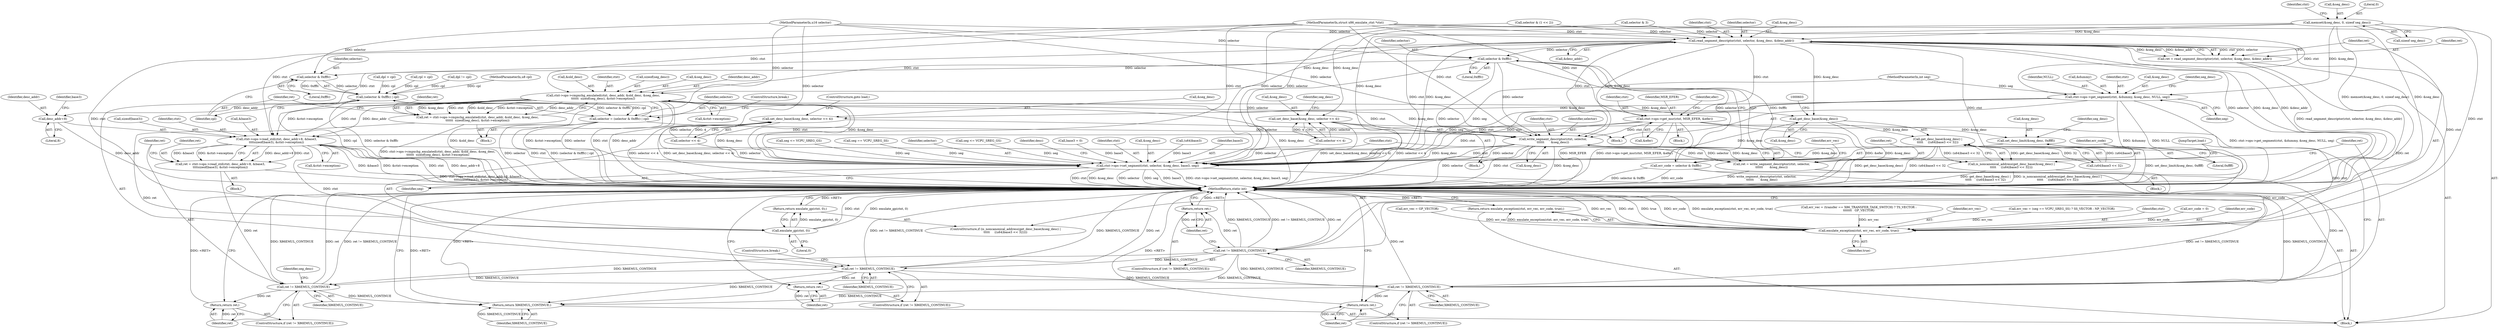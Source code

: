 digraph "0_linux_33ab91103b3415e12457e3104f0e4517ce12d0f3@API" {
"1000151" [label="(Call,memset(&seg_desc, 0, sizeof seg_desc))"];
"1000164" [label="(Call,ctxt->ops->get_segment(ctxt, &dummy, &seg_desc, NULL, seg))"];
"1000172" [label="(Call,set_desc_base(&seg_desc, selector << 4))"];
"1000611" [label="(Call,ctxt->ops->set_segment(ctxt, selector, &seg_desc, base3, seg))"];
"1000191" [label="(Call,set_desc_base(&seg_desc, selector << 4))"];
"1000197" [label="(Call,set_desc_limit(&seg_desc, 0xffff))"];
"1000299" [label="(Call,read_segment_descriptor(ctxt, selector, &seg_desc, &desc_addr))"];
"1000297" [label="(Call,ret = read_segment_descriptor(ctxt, selector, &seg_desc, &desc_addr))"];
"1000307" [label="(Call,ret != X86EMUL_CONTINUE)"];
"1000310" [label="(Return,return ret;)"];
"1000489" [label="(Call,ret != X86EMUL_CONTINUE)"];
"1000492" [label="(Return,return ret;)"];
"1000561" [label="(Call,ret != X86EMUL_CONTINUE)"];
"1000564" [label="(Return,return ret;)"];
"1000624" [label="(Return,return X86EMUL_CONTINUE;)"];
"1000590" [label="(Call,ret != X86EMUL_CONTINUE)"];
"1000593" [label="(Return,return ret;)"];
"1000314" [label="(Call,selector & 0xfffc)"];
"1000312" [label="(Call,err_code = selector & 0xfffc)"];
"1000628" [label="(Call,emulate_exception(ctxt, err_vec, err_code, true))"];
"1000627" [label="(Return,return emulate_exception(ctxt, err_vec, err_code, true);)"];
"1000442" [label="(Call,selector & 0xfffc)"];
"1000441" [label="(Call,(selector & 0xfffc) | cpl)"];
"1000439" [label="(Call,selector = (selector & 0xfffc) | cpl)"];
"1000555" [label="(Call,write_segment_descriptor(ctxt, selector,\n\t\t\t\t\t\t       &seg_desc))"];
"1000553" [label="(Call,ret = write_segment_descriptor(ctxt, selector,\n\t\t\t\t\t\t       &seg_desc))"];
"1000429" [label="(Call,ctxt->ops->get_msr(ctxt, MSR_EFER, &efer))"];
"1000576" [label="(Call,ctxt->ops->read_std(ctxt, desc_addr+8, &base3,\n\t\t\t\tsizeof(base3), &ctxt->exception))"];
"1000574" [label="(Call,ret = ctxt->ops->read_std(ctxt, desc_addr+8, &base3,\n\t\t\t\tsizeof(base3), &ctxt->exception))"];
"1000607" [label="(Call,emulate_gp(ctxt, 0))"];
"1000606" [label="(Return,return emulate_gp(ctxt, 0);)"];
"1000475" [label="(Call,ctxt->ops->cmpxchg_emulated(ctxt, desc_addr, &old_desc, &seg_desc,\n\t\t\t\t\t\t  sizeof(seg_desc), &ctxt->exception))"];
"1000473" [label="(Call,ret = ctxt->ops->cmpxchg_emulated(ctxt, desc_addr, &old_desc, &seg_desc,\n\t\t\t\t\t\t  sizeof(seg_desc), &ctxt->exception))"];
"1000578" [label="(Call,desc_addr+8)"];
"1000598" [label="(Call,get_desc_base(&seg_desc))"];
"1000597" [label="(Call,get_desc_base(&seg_desc) |\n\t\t\t\t\t     ((u64)base3 << 32))"];
"1000596" [label="(Call,is_noncanonical_address(get_desc_base(&seg_desc) |\n\t\t\t\t\t     ((u64)base3 << 32)))"];
"1000432" [label="(Call,&efer)"];
"1000120" [label="(MethodParameterIn,int seg)"];
"1000490" [label="(Identifier,ret)"];
"1000171" [label="(Identifier,seg)"];
"1000307" [label="(Call,ret != X86EMUL_CONTINUE)"];
"1000160" [label="(Identifier,ctxt)"];
"1000577" [label="(Identifier,ctxt)"];
"1000491" [label="(Identifier,X86EMUL_CONTINUE)"];
"1000401" [label="(Call,dpl > cpl)"];
"1000606" [label="(Return,return emulate_gp(ctxt, 0);)"];
"1000165" [label="(Identifier,ctxt)"];
"1000327" [label="(Call,seg <= VCPU_SREG_GS)"];
"1000440" [label="(Identifier,selector)"];
"1000152" [label="(Call,&seg_desc)"];
"1000302" [label="(Call,&seg_desc)"];
"1000564" [label="(Return,return ret;)"];
"1000300" [label="(Identifier,ctxt)"];
"1000194" [label="(Call,selector << 4)"];
"1000624" [label="(Return,return X86EMUL_CONTINUE;)"];
"1000431" [label="(Identifier,MSR_EFER)"];
"1000561" [label="(Call,ret != X86EMUL_CONTINUE)"];
"1000297" [label="(Call,ret = read_segment_descriptor(ctxt, selector, &seg_desc, &desc_addr))"];
"1000608" [label="(Identifier,ctxt)"];
"1000590" [label="(Call,ret != X86EMUL_CONTINUE)"];
"1000477" [label="(Identifier,desc_addr)"];
"1000200" [label="(Literal,0xffff)"];
"1000301" [label="(Identifier,selector)"];
"1000611" [label="(Call,ctxt->ops->set_segment(ctxt, selector, &seg_desc, base3, seg))"];
"1000601" [label="(Call,(u64)base3 << 32)"];
"1000475" [label="(Call,ctxt->ops->cmpxchg_emulated(ctxt, desc_addr, &old_desc, &seg_desc,\n\t\t\t\t\t\t  sizeof(seg_desc), &ctxt->exception))"];
"1000314" [label="(Call,selector & 0xfffc)"];
"1000154" [label="(Literal,0)"];
"1000172" [label="(Call,set_desc_base(&seg_desc, selector << 4))"];
"1000348" [label="(Call,err_vec = (seg == VCPU_SREG_SS) ? SS_VECTOR : NP_VECTOR)"];
"1000556" [label="(Identifier,ctxt)"];
"1000203" [label="(Identifier,seg_desc)"];
"1000251" [label="(Call,seg == VCPU_SREG_SS)"];
"1000409" [label="(Call,rpl > cpl)"];
"1000573" [label="(Block,)"];
"1000168" [label="(Call,&seg_desc)"];
"1000600" [label="(Identifier,seg_desc)"];
"1000174" [label="(Identifier,seg_desc)"];
"1000124" [label="(Block,)"];
"1000318" [label="(Identifier,err_vec)"];
"1000629" [label="(Identifier,ctxt)"];
"1000596" [label="(Call,is_noncanonical_address(get_desc_base(&seg_desc) |\n\t\t\t\t\t     ((u64)base3 << 32)))"];
"1000592" [label="(Identifier,X86EMUL_CONTINUE)"];
"1000478" [label="(Call,&old_desc)"];
"1000589" [label="(ControlStructure,if (ret != X86EMUL_CONTINUE))"];
"1000198" [label="(Call,&seg_desc)"];
"1000306" [label="(ControlStructure,if (ret != X86EMUL_CONTINUE))"];
"1000224" [label="(Call,selector & 3)"];
"1000555" [label="(Call,write_segment_descriptor(ctxt, selector,\n\t\t\t\t\t\t       &seg_desc))"];
"1000609" [label="(Literal,0)"];
"1000474" [label="(Identifier,ret)"];
"1000175" [label="(Call,selector << 4)"];
"1000563" [label="(Identifier,X86EMUL_CONTINUE)"];
"1000178" [label="(ControlStructure,goto load;)"];
"1000633" [label="(MethodReturn,static int)"];
"1000304" [label="(Call,&desc_addr)"];
"1000311" [label="(Identifier,ret)"];
"1000597" [label="(Call,get_desc_base(&seg_desc) |\n\t\t\t\t\t     ((u64)base3 << 32))"];
"1000578" [label="(Call,desc_addr+8)"];
"1000170" [label="(Identifier,NULL)"];
"1000610" [label="(JumpTarget,load:)"];
"1000166" [label="(Call,&dummy)"];
"1000581" [label="(Call,&base3)"];
"1000613" [label="(Identifier,selector)"];
"1000173" [label="(Call,&seg_desc)"];
"1000628" [label="(Call,emulate_exception(ctxt, err_vec, err_code, true))"];
"1000473" [label="(Call,ret = ctxt->ops->cmpxchg_emulated(ctxt, desc_addr, &old_desc, &seg_desc,\n\t\t\t\t\t\t  sizeof(seg_desc), &ctxt->exception))"];
"1000299" [label="(Call,read_segment_descriptor(ctxt, selector, &seg_desc, &desc_addr))"];
"1000134" [label="(Call,err_code = 0)"];
"1000315" [label="(Identifier,selector)"];
"1000558" [label="(Call,&seg_desc)"];
"1000309" [label="(Identifier,X86EMUL_CONTINUE)"];
"1000489" [label="(Call,ret != X86EMUL_CONTINUE)"];
"1000488" [label="(ControlStructure,if (ret != X86EMUL_CONTINUE))"];
"1000594" [label="(Identifier,ret)"];
"1000436" [label="(Identifier,efer)"];
"1000554" [label="(Identifier,ret)"];
"1000476" [label="(Identifier,ctxt)"];
"1000316" [label="(Literal,0xfffc)"];
"1000580" [label="(Literal,8)"];
"1000151" [label="(Call,memset(&seg_desc, 0, sizeof seg_desc))"];
"1000482" [label="(Call,sizeof(seg_desc))"];
"1000430" [label="(Identifier,ctxt)"];
"1000443" [label="(Identifier,selector)"];
"1000164" [label="(Call,ctxt->ops->get_segment(ctxt, &dummy, &seg_desc, NULL, seg))"];
"1000446" [label="(ControlStructure,break;)"];
"1000627" [label="(Return,return emulate_exception(ctxt, err_vec, err_code, true);)"];
"1000364" [label="(Block,)"];
"1000412" [label="(Call,dpl != cpl)"];
"1000192" [label="(Call,&seg_desc)"];
"1000492" [label="(Return,return ret;)"];
"1000607" [label="(Call,emulate_gp(ctxt, 0))"];
"1000617" [label="(Identifier,seg)"];
"1000182" [label="(Call,seg <= VCPU_SREG_GS)"];
"1000480" [label="(Call,&seg_desc)"];
"1000595" [label="(ControlStructure,if (is_noncanonical_address(get_desc_base(&seg_desc) |\n\t\t\t\t\t     ((u64)base3 << 32))))"];
"1000557" [label="(Identifier,selector)"];
"1000424" [label="(Block,)"];
"1000553" [label="(Call,ret = write_segment_descriptor(ctxt, selector,\n\t\t\t\t\t\t       &seg_desc))"];
"1000579" [label="(Identifier,desc_addr)"];
"1000493" [label="(Identifier,ret)"];
"1000619" [label="(Identifier,desc)"];
"1000429" [label="(Call,ctxt->ops->get_msr(ctxt, MSR_EFER, &efer))"];
"1000444" [label="(Literal,0xfffc)"];
"1000583" [label="(Call,sizeof(base3))"];
"1000562" [label="(Identifier,ret)"];
"1000148" [label="(Call,base3 = 0)"];
"1000632" [label="(Identifier,true)"];
"1000582" [label="(Identifier,base3)"];
"1000298" [label="(Identifier,ret)"];
"1000593" [label="(Return,return ret;)"];
"1000612" [label="(Identifier,ctxt)"];
"1000439" [label="(Call,selector = (selector & 0xfffc) | cpl)"];
"1000445" [label="(Identifier,cpl)"];
"1000631" [label="(Identifier,err_code)"];
"1000130" [label="(Call,err_vec = GP_VECTOR)"];
"1000312" [label="(Call,err_code = selector & 0xfffc)"];
"1000614" [label="(Call,&seg_desc)"];
"1000308" [label="(Identifier,ret)"];
"1000121" [label="(MethodParameterIn,u8 cpl)"];
"1000591" [label="(Identifier,ret)"];
"1000616" [label="(Identifier,base3)"];
"1000602" [label="(Call,(u64)base3)"];
"1000494" [label="(ControlStructure,break;)"];
"1000599" [label="(Call,&seg_desc)"];
"1000574" [label="(Call,ret = ctxt->ops->read_std(ctxt, desc_addr+8, &base3,\n\t\t\t\tsizeof(base3), &ctxt->exception))"];
"1000317" [label="(Call,err_vec = (transfer == X86_TRANSFER_TASK_SWITCH) ? TS_VECTOR :\n\t\t\t\t\t\t\t   GP_VECTOR)"];
"1000197" [label="(Call,set_desc_limit(&seg_desc, 0xffff))"];
"1000442" [label="(Call,selector & 0xfffc)"];
"1000232" [label="(Call,selector & (1 << 2))"];
"1000118" [label="(MethodParameterIn,struct x86_emulate_ctxt *ctxt)"];
"1000119" [label="(MethodParameterIn,u16 selector)"];
"1000576" [label="(Call,ctxt->ops->read_std(ctxt, desc_addr+8, &base3,\n\t\t\t\tsizeof(base3), &ctxt->exception))"];
"1000441" [label="(Call,(selector & 0xfffc) | cpl)"];
"1000163" [label="(Block,)"];
"1000190" [label="(Block,)"];
"1000313" [label="(Identifier,err_code)"];
"1000310" [label="(Return,return ret;)"];
"1000575" [label="(Identifier,ret)"];
"1000191" [label="(Call,set_desc_base(&seg_desc, selector << 4))"];
"1000565" [label="(Identifier,ret)"];
"1000560" [label="(ControlStructure,if (ret != X86EMUL_CONTINUE))"];
"1000484" [label="(Call,&ctxt->exception)"];
"1000547" [label="(Block,)"];
"1000155" [label="(Call,sizeof seg_desc)"];
"1000630" [label="(Identifier,err_vec)"];
"1000199" [label="(Identifier,seg_desc)"];
"1000585" [label="(Call,&ctxt->exception)"];
"1000625" [label="(Identifier,X86EMUL_CONTINUE)"];
"1000598" [label="(Call,get_desc_base(&seg_desc))"];
"1000151" -> "1000124"  [label="AST: "];
"1000151" -> "1000155"  [label="CFG: "];
"1000152" -> "1000151"  [label="AST: "];
"1000154" -> "1000151"  [label="AST: "];
"1000155" -> "1000151"  [label="AST: "];
"1000160" -> "1000151"  [label="CFG: "];
"1000151" -> "1000633"  [label="DDG: memset(&seg_desc, 0, sizeof seg_desc)"];
"1000151" -> "1000633"  [label="DDG: &seg_desc"];
"1000151" -> "1000164"  [label="DDG: &seg_desc"];
"1000151" -> "1000191"  [label="DDG: &seg_desc"];
"1000151" -> "1000299"  [label="DDG: &seg_desc"];
"1000151" -> "1000611"  [label="DDG: &seg_desc"];
"1000164" -> "1000163"  [label="AST: "];
"1000164" -> "1000171"  [label="CFG: "];
"1000165" -> "1000164"  [label="AST: "];
"1000166" -> "1000164"  [label="AST: "];
"1000168" -> "1000164"  [label="AST: "];
"1000170" -> "1000164"  [label="AST: "];
"1000171" -> "1000164"  [label="AST: "];
"1000174" -> "1000164"  [label="CFG: "];
"1000164" -> "1000633"  [label="DDG: ctxt->ops->get_segment(ctxt, &dummy, &seg_desc, NULL, seg)"];
"1000164" -> "1000633"  [label="DDG: &dummy"];
"1000164" -> "1000633"  [label="DDG: NULL"];
"1000118" -> "1000164"  [label="DDG: ctxt"];
"1000120" -> "1000164"  [label="DDG: seg"];
"1000164" -> "1000172"  [label="DDG: &seg_desc"];
"1000164" -> "1000611"  [label="DDG: ctxt"];
"1000164" -> "1000611"  [label="DDG: seg"];
"1000172" -> "1000163"  [label="AST: "];
"1000172" -> "1000175"  [label="CFG: "];
"1000173" -> "1000172"  [label="AST: "];
"1000175" -> "1000172"  [label="AST: "];
"1000178" -> "1000172"  [label="CFG: "];
"1000172" -> "1000633"  [label="DDG: set_desc_base(&seg_desc, selector << 4)"];
"1000172" -> "1000633"  [label="DDG: selector << 4"];
"1000175" -> "1000172"  [label="DDG: selector"];
"1000175" -> "1000172"  [label="DDG: 4"];
"1000172" -> "1000611"  [label="DDG: &seg_desc"];
"1000611" -> "1000124"  [label="AST: "];
"1000611" -> "1000617"  [label="CFG: "];
"1000612" -> "1000611"  [label="AST: "];
"1000613" -> "1000611"  [label="AST: "];
"1000614" -> "1000611"  [label="AST: "];
"1000616" -> "1000611"  [label="AST: "];
"1000617" -> "1000611"  [label="AST: "];
"1000619" -> "1000611"  [label="CFG: "];
"1000611" -> "1000633"  [label="DDG: &seg_desc"];
"1000611" -> "1000633"  [label="DDG: selector"];
"1000611" -> "1000633"  [label="DDG: seg"];
"1000611" -> "1000633"  [label="DDG: base3"];
"1000611" -> "1000633"  [label="DDG: ctxt->ops->set_segment(ctxt, selector, &seg_desc, base3, seg)"];
"1000611" -> "1000633"  [label="DDG: ctxt"];
"1000576" -> "1000611"  [label="DDG: ctxt"];
"1000475" -> "1000611"  [label="DDG: ctxt"];
"1000475" -> "1000611"  [label="DDG: &seg_desc"];
"1000555" -> "1000611"  [label="DDG: ctxt"];
"1000555" -> "1000611"  [label="DDG: selector"];
"1000555" -> "1000611"  [label="DDG: &seg_desc"];
"1000299" -> "1000611"  [label="DDG: ctxt"];
"1000299" -> "1000611"  [label="DDG: &seg_desc"];
"1000429" -> "1000611"  [label="DDG: ctxt"];
"1000118" -> "1000611"  [label="DDG: ctxt"];
"1000224" -> "1000611"  [label="DDG: selector"];
"1000314" -> "1000611"  [label="DDG: selector"];
"1000232" -> "1000611"  [label="DDG: selector"];
"1000194" -> "1000611"  [label="DDG: selector"];
"1000175" -> "1000611"  [label="DDG: selector"];
"1000439" -> "1000611"  [label="DDG: selector"];
"1000119" -> "1000611"  [label="DDG: selector"];
"1000598" -> "1000611"  [label="DDG: &seg_desc"];
"1000197" -> "1000611"  [label="DDG: &seg_desc"];
"1000148" -> "1000611"  [label="DDG: base3"];
"1000602" -> "1000611"  [label="DDG: base3"];
"1000251" -> "1000611"  [label="DDG: seg"];
"1000327" -> "1000611"  [label="DDG: seg"];
"1000182" -> "1000611"  [label="DDG: seg"];
"1000120" -> "1000611"  [label="DDG: seg"];
"1000191" -> "1000190"  [label="AST: "];
"1000191" -> "1000194"  [label="CFG: "];
"1000192" -> "1000191"  [label="AST: "];
"1000194" -> "1000191"  [label="AST: "];
"1000199" -> "1000191"  [label="CFG: "];
"1000191" -> "1000633"  [label="DDG: selector << 4"];
"1000191" -> "1000633"  [label="DDG: set_desc_base(&seg_desc, selector << 4)"];
"1000194" -> "1000191"  [label="DDG: selector"];
"1000194" -> "1000191"  [label="DDG: 4"];
"1000191" -> "1000197"  [label="DDG: &seg_desc"];
"1000197" -> "1000190"  [label="AST: "];
"1000197" -> "1000200"  [label="CFG: "];
"1000198" -> "1000197"  [label="AST: "];
"1000200" -> "1000197"  [label="AST: "];
"1000203" -> "1000197"  [label="CFG: "];
"1000197" -> "1000633"  [label="DDG: set_desc_limit(&seg_desc, 0xffff)"];
"1000299" -> "1000297"  [label="AST: "];
"1000299" -> "1000304"  [label="CFG: "];
"1000300" -> "1000299"  [label="AST: "];
"1000301" -> "1000299"  [label="AST: "];
"1000302" -> "1000299"  [label="AST: "];
"1000304" -> "1000299"  [label="AST: "];
"1000297" -> "1000299"  [label="CFG: "];
"1000299" -> "1000633"  [label="DDG: &desc_addr"];
"1000299" -> "1000633"  [label="DDG: selector"];
"1000299" -> "1000633"  [label="DDG: &seg_desc"];
"1000299" -> "1000633"  [label="DDG: ctxt"];
"1000299" -> "1000297"  [label="DDG: ctxt"];
"1000299" -> "1000297"  [label="DDG: selector"];
"1000299" -> "1000297"  [label="DDG: &seg_desc"];
"1000299" -> "1000297"  [label="DDG: &desc_addr"];
"1000118" -> "1000299"  [label="DDG: ctxt"];
"1000224" -> "1000299"  [label="DDG: selector"];
"1000232" -> "1000299"  [label="DDG: selector"];
"1000119" -> "1000299"  [label="DDG: selector"];
"1000299" -> "1000314"  [label="DDG: selector"];
"1000299" -> "1000429"  [label="DDG: ctxt"];
"1000299" -> "1000475"  [label="DDG: ctxt"];
"1000299" -> "1000475"  [label="DDG: &seg_desc"];
"1000299" -> "1000555"  [label="DDG: ctxt"];
"1000299" -> "1000555"  [label="DDG: &seg_desc"];
"1000299" -> "1000576"  [label="DDG: ctxt"];
"1000299" -> "1000598"  [label="DDG: &seg_desc"];
"1000299" -> "1000628"  [label="DDG: ctxt"];
"1000297" -> "1000124"  [label="AST: "];
"1000298" -> "1000297"  [label="AST: "];
"1000308" -> "1000297"  [label="CFG: "];
"1000297" -> "1000633"  [label="DDG: read_segment_descriptor(ctxt, selector, &seg_desc, &desc_addr)"];
"1000297" -> "1000307"  [label="DDG: ret"];
"1000307" -> "1000306"  [label="AST: "];
"1000307" -> "1000309"  [label="CFG: "];
"1000308" -> "1000307"  [label="AST: "];
"1000309" -> "1000307"  [label="AST: "];
"1000311" -> "1000307"  [label="CFG: "];
"1000313" -> "1000307"  [label="CFG: "];
"1000307" -> "1000633"  [label="DDG: X86EMUL_CONTINUE"];
"1000307" -> "1000633"  [label="DDG: ret != X86EMUL_CONTINUE"];
"1000307" -> "1000633"  [label="DDG: ret"];
"1000307" -> "1000310"  [label="DDG: ret"];
"1000307" -> "1000489"  [label="DDG: X86EMUL_CONTINUE"];
"1000307" -> "1000561"  [label="DDG: X86EMUL_CONTINUE"];
"1000307" -> "1000590"  [label="DDG: X86EMUL_CONTINUE"];
"1000307" -> "1000624"  [label="DDG: X86EMUL_CONTINUE"];
"1000310" -> "1000306"  [label="AST: "];
"1000310" -> "1000311"  [label="CFG: "];
"1000311" -> "1000310"  [label="AST: "];
"1000633" -> "1000310"  [label="CFG: "];
"1000310" -> "1000633"  [label="DDG: <RET>"];
"1000311" -> "1000310"  [label="DDG: ret"];
"1000489" -> "1000488"  [label="AST: "];
"1000489" -> "1000491"  [label="CFG: "];
"1000490" -> "1000489"  [label="AST: "];
"1000491" -> "1000489"  [label="AST: "];
"1000493" -> "1000489"  [label="CFG: "];
"1000494" -> "1000489"  [label="CFG: "];
"1000489" -> "1000633"  [label="DDG: ret != X86EMUL_CONTINUE"];
"1000489" -> "1000633"  [label="DDG: X86EMUL_CONTINUE"];
"1000489" -> "1000633"  [label="DDG: ret"];
"1000473" -> "1000489"  [label="DDG: ret"];
"1000489" -> "1000492"  [label="DDG: ret"];
"1000489" -> "1000561"  [label="DDG: X86EMUL_CONTINUE"];
"1000489" -> "1000590"  [label="DDG: X86EMUL_CONTINUE"];
"1000489" -> "1000624"  [label="DDG: X86EMUL_CONTINUE"];
"1000492" -> "1000488"  [label="AST: "];
"1000492" -> "1000493"  [label="CFG: "];
"1000493" -> "1000492"  [label="AST: "];
"1000633" -> "1000492"  [label="CFG: "];
"1000492" -> "1000633"  [label="DDG: <RET>"];
"1000493" -> "1000492"  [label="DDG: ret"];
"1000561" -> "1000560"  [label="AST: "];
"1000561" -> "1000563"  [label="CFG: "];
"1000562" -> "1000561"  [label="AST: "];
"1000563" -> "1000561"  [label="AST: "];
"1000565" -> "1000561"  [label="CFG: "];
"1000610" -> "1000561"  [label="CFG: "];
"1000561" -> "1000633"  [label="DDG: X86EMUL_CONTINUE"];
"1000561" -> "1000633"  [label="DDG: ret"];
"1000561" -> "1000633"  [label="DDG: ret != X86EMUL_CONTINUE"];
"1000553" -> "1000561"  [label="DDG: ret"];
"1000561" -> "1000564"  [label="DDG: ret"];
"1000561" -> "1000624"  [label="DDG: X86EMUL_CONTINUE"];
"1000564" -> "1000560"  [label="AST: "];
"1000564" -> "1000565"  [label="CFG: "];
"1000565" -> "1000564"  [label="AST: "];
"1000633" -> "1000564"  [label="CFG: "];
"1000564" -> "1000633"  [label="DDG: <RET>"];
"1000565" -> "1000564"  [label="DDG: ret"];
"1000624" -> "1000124"  [label="AST: "];
"1000624" -> "1000625"  [label="CFG: "];
"1000625" -> "1000624"  [label="AST: "];
"1000633" -> "1000624"  [label="CFG: "];
"1000624" -> "1000633"  [label="DDG: <RET>"];
"1000625" -> "1000624"  [label="DDG: X86EMUL_CONTINUE"];
"1000590" -> "1000624"  [label="DDG: X86EMUL_CONTINUE"];
"1000590" -> "1000589"  [label="AST: "];
"1000590" -> "1000592"  [label="CFG: "];
"1000591" -> "1000590"  [label="AST: "];
"1000592" -> "1000590"  [label="AST: "];
"1000594" -> "1000590"  [label="CFG: "];
"1000600" -> "1000590"  [label="CFG: "];
"1000590" -> "1000633"  [label="DDG: ret != X86EMUL_CONTINUE"];
"1000590" -> "1000633"  [label="DDG: X86EMUL_CONTINUE"];
"1000590" -> "1000633"  [label="DDG: ret"];
"1000574" -> "1000590"  [label="DDG: ret"];
"1000590" -> "1000593"  [label="DDG: ret"];
"1000593" -> "1000589"  [label="AST: "];
"1000593" -> "1000594"  [label="CFG: "];
"1000594" -> "1000593"  [label="AST: "];
"1000633" -> "1000593"  [label="CFG: "];
"1000593" -> "1000633"  [label="DDG: <RET>"];
"1000594" -> "1000593"  [label="DDG: ret"];
"1000314" -> "1000312"  [label="AST: "];
"1000314" -> "1000316"  [label="CFG: "];
"1000315" -> "1000314"  [label="AST: "];
"1000316" -> "1000314"  [label="AST: "];
"1000312" -> "1000314"  [label="CFG: "];
"1000314" -> "1000633"  [label="DDG: selector"];
"1000314" -> "1000312"  [label="DDG: selector"];
"1000314" -> "1000312"  [label="DDG: 0xfffc"];
"1000119" -> "1000314"  [label="DDG: selector"];
"1000314" -> "1000442"  [label="DDG: selector"];
"1000314" -> "1000555"  [label="DDG: selector"];
"1000312" -> "1000124"  [label="AST: "];
"1000313" -> "1000312"  [label="AST: "];
"1000318" -> "1000312"  [label="CFG: "];
"1000312" -> "1000633"  [label="DDG: err_code"];
"1000312" -> "1000633"  [label="DDG: selector & 0xfffc"];
"1000312" -> "1000628"  [label="DDG: err_code"];
"1000628" -> "1000627"  [label="AST: "];
"1000628" -> "1000632"  [label="CFG: "];
"1000629" -> "1000628"  [label="AST: "];
"1000630" -> "1000628"  [label="AST: "];
"1000631" -> "1000628"  [label="AST: "];
"1000632" -> "1000628"  [label="AST: "];
"1000627" -> "1000628"  [label="CFG: "];
"1000628" -> "1000633"  [label="DDG: err_vec"];
"1000628" -> "1000633"  [label="DDG: ctxt"];
"1000628" -> "1000633"  [label="DDG: true"];
"1000628" -> "1000633"  [label="DDG: err_code"];
"1000628" -> "1000633"  [label="DDG: emulate_exception(ctxt, err_vec, err_code, true)"];
"1000628" -> "1000627"  [label="DDG: emulate_exception(ctxt, err_vec, err_code, true)"];
"1000429" -> "1000628"  [label="DDG: ctxt"];
"1000118" -> "1000628"  [label="DDG: ctxt"];
"1000348" -> "1000628"  [label="DDG: err_vec"];
"1000317" -> "1000628"  [label="DDG: err_vec"];
"1000130" -> "1000628"  [label="DDG: err_vec"];
"1000134" -> "1000628"  [label="DDG: err_code"];
"1000627" -> "1000124"  [label="AST: "];
"1000633" -> "1000627"  [label="CFG: "];
"1000627" -> "1000633"  [label="DDG: <RET>"];
"1000442" -> "1000441"  [label="AST: "];
"1000442" -> "1000444"  [label="CFG: "];
"1000443" -> "1000442"  [label="AST: "];
"1000444" -> "1000442"  [label="AST: "];
"1000445" -> "1000442"  [label="CFG: "];
"1000442" -> "1000441"  [label="DDG: selector"];
"1000442" -> "1000441"  [label="DDG: 0xfffc"];
"1000119" -> "1000442"  [label="DDG: selector"];
"1000441" -> "1000439"  [label="AST: "];
"1000441" -> "1000445"  [label="CFG: "];
"1000445" -> "1000441"  [label="AST: "];
"1000439" -> "1000441"  [label="CFG: "];
"1000441" -> "1000633"  [label="DDG: selector & 0xfffc"];
"1000441" -> "1000633"  [label="DDG: cpl"];
"1000441" -> "1000439"  [label="DDG: selector & 0xfffc"];
"1000441" -> "1000439"  [label="DDG: cpl"];
"1000409" -> "1000441"  [label="DDG: cpl"];
"1000412" -> "1000441"  [label="DDG: cpl"];
"1000401" -> "1000441"  [label="DDG: cpl"];
"1000121" -> "1000441"  [label="DDG: cpl"];
"1000439" -> "1000364"  [label="AST: "];
"1000440" -> "1000439"  [label="AST: "];
"1000446" -> "1000439"  [label="CFG: "];
"1000439" -> "1000633"  [label="DDG: selector"];
"1000439" -> "1000633"  [label="DDG: (selector & 0xfffc) | cpl"];
"1000119" -> "1000439"  [label="DDG: selector"];
"1000439" -> "1000555"  [label="DDG: selector"];
"1000555" -> "1000553"  [label="AST: "];
"1000555" -> "1000558"  [label="CFG: "];
"1000556" -> "1000555"  [label="AST: "];
"1000557" -> "1000555"  [label="AST: "];
"1000558" -> "1000555"  [label="AST: "];
"1000553" -> "1000555"  [label="CFG: "];
"1000555" -> "1000633"  [label="DDG: selector"];
"1000555" -> "1000633"  [label="DDG: ctxt"];
"1000555" -> "1000633"  [label="DDG: &seg_desc"];
"1000555" -> "1000553"  [label="DDG: ctxt"];
"1000555" -> "1000553"  [label="DDG: selector"];
"1000555" -> "1000553"  [label="DDG: &seg_desc"];
"1000475" -> "1000555"  [label="DDG: ctxt"];
"1000475" -> "1000555"  [label="DDG: &seg_desc"];
"1000429" -> "1000555"  [label="DDG: ctxt"];
"1000118" -> "1000555"  [label="DDG: ctxt"];
"1000119" -> "1000555"  [label="DDG: selector"];
"1000553" -> "1000547"  [label="AST: "];
"1000554" -> "1000553"  [label="AST: "];
"1000562" -> "1000553"  [label="CFG: "];
"1000553" -> "1000633"  [label="DDG: write_segment_descriptor(ctxt, selector,\n\t\t\t\t\t\t       &seg_desc)"];
"1000429" -> "1000424"  [label="AST: "];
"1000429" -> "1000432"  [label="CFG: "];
"1000430" -> "1000429"  [label="AST: "];
"1000431" -> "1000429"  [label="AST: "];
"1000432" -> "1000429"  [label="AST: "];
"1000436" -> "1000429"  [label="CFG: "];
"1000429" -> "1000633"  [label="DDG: &efer"];
"1000429" -> "1000633"  [label="DDG: MSR_EFER"];
"1000429" -> "1000633"  [label="DDG: ctxt->ops->get_msr(ctxt, MSR_EFER, &efer)"];
"1000118" -> "1000429"  [label="DDG: ctxt"];
"1000429" -> "1000576"  [label="DDG: ctxt"];
"1000576" -> "1000574"  [label="AST: "];
"1000576" -> "1000585"  [label="CFG: "];
"1000577" -> "1000576"  [label="AST: "];
"1000578" -> "1000576"  [label="AST: "];
"1000581" -> "1000576"  [label="AST: "];
"1000583" -> "1000576"  [label="AST: "];
"1000585" -> "1000576"  [label="AST: "];
"1000574" -> "1000576"  [label="CFG: "];
"1000576" -> "1000633"  [label="DDG: ctxt"];
"1000576" -> "1000633"  [label="DDG: desc_addr+8"];
"1000576" -> "1000633"  [label="DDG: &base3"];
"1000576" -> "1000633"  [label="DDG: &ctxt->exception"];
"1000576" -> "1000574"  [label="DDG: desc_addr+8"];
"1000576" -> "1000574"  [label="DDG: ctxt"];
"1000576" -> "1000574"  [label="DDG: &base3"];
"1000576" -> "1000574"  [label="DDG: &ctxt->exception"];
"1000475" -> "1000576"  [label="DDG: ctxt"];
"1000475" -> "1000576"  [label="DDG: desc_addr"];
"1000475" -> "1000576"  [label="DDG: &ctxt->exception"];
"1000118" -> "1000576"  [label="DDG: ctxt"];
"1000576" -> "1000607"  [label="DDG: ctxt"];
"1000574" -> "1000573"  [label="AST: "];
"1000575" -> "1000574"  [label="AST: "];
"1000591" -> "1000574"  [label="CFG: "];
"1000574" -> "1000633"  [label="DDG: ctxt->ops->read_std(ctxt, desc_addr+8, &base3,\n\t\t\t\tsizeof(base3), &ctxt->exception)"];
"1000607" -> "1000606"  [label="AST: "];
"1000607" -> "1000609"  [label="CFG: "];
"1000608" -> "1000607"  [label="AST: "];
"1000609" -> "1000607"  [label="AST: "];
"1000606" -> "1000607"  [label="CFG: "];
"1000607" -> "1000633"  [label="DDG: emulate_gp(ctxt, 0)"];
"1000607" -> "1000633"  [label="DDG: ctxt"];
"1000607" -> "1000606"  [label="DDG: emulate_gp(ctxt, 0)"];
"1000118" -> "1000607"  [label="DDG: ctxt"];
"1000606" -> "1000595"  [label="AST: "];
"1000633" -> "1000606"  [label="CFG: "];
"1000606" -> "1000633"  [label="DDG: <RET>"];
"1000475" -> "1000473"  [label="AST: "];
"1000475" -> "1000484"  [label="CFG: "];
"1000476" -> "1000475"  [label="AST: "];
"1000477" -> "1000475"  [label="AST: "];
"1000478" -> "1000475"  [label="AST: "];
"1000480" -> "1000475"  [label="AST: "];
"1000482" -> "1000475"  [label="AST: "];
"1000484" -> "1000475"  [label="AST: "];
"1000473" -> "1000475"  [label="CFG: "];
"1000475" -> "1000633"  [label="DDG: ctxt"];
"1000475" -> "1000633"  [label="DDG: desc_addr"];
"1000475" -> "1000633"  [label="DDG: &seg_desc"];
"1000475" -> "1000633"  [label="DDG: &old_desc"];
"1000475" -> "1000633"  [label="DDG: &ctxt->exception"];
"1000475" -> "1000473"  [label="DDG: &seg_desc"];
"1000475" -> "1000473"  [label="DDG: ctxt"];
"1000475" -> "1000473"  [label="DDG: &old_desc"];
"1000475" -> "1000473"  [label="DDG: &ctxt->exception"];
"1000475" -> "1000473"  [label="DDG: desc_addr"];
"1000118" -> "1000475"  [label="DDG: ctxt"];
"1000475" -> "1000578"  [label="DDG: desc_addr"];
"1000475" -> "1000598"  [label="DDG: &seg_desc"];
"1000473" -> "1000364"  [label="AST: "];
"1000474" -> "1000473"  [label="AST: "];
"1000490" -> "1000473"  [label="CFG: "];
"1000473" -> "1000633"  [label="DDG: ctxt->ops->cmpxchg_emulated(ctxt, desc_addr, &old_desc, &seg_desc,\n\t\t\t\t\t\t  sizeof(seg_desc), &ctxt->exception)"];
"1000578" -> "1000580"  [label="CFG: "];
"1000579" -> "1000578"  [label="AST: "];
"1000580" -> "1000578"  [label="AST: "];
"1000582" -> "1000578"  [label="CFG: "];
"1000578" -> "1000633"  [label="DDG: desc_addr"];
"1000598" -> "1000597"  [label="AST: "];
"1000598" -> "1000599"  [label="CFG: "];
"1000599" -> "1000598"  [label="AST: "];
"1000603" -> "1000598"  [label="CFG: "];
"1000598" -> "1000633"  [label="DDG: &seg_desc"];
"1000598" -> "1000597"  [label="DDG: &seg_desc"];
"1000597" -> "1000596"  [label="AST: "];
"1000597" -> "1000601"  [label="CFG: "];
"1000601" -> "1000597"  [label="AST: "];
"1000596" -> "1000597"  [label="CFG: "];
"1000597" -> "1000633"  [label="DDG: get_desc_base(&seg_desc)"];
"1000597" -> "1000633"  [label="DDG: (u64)base3 << 32"];
"1000597" -> "1000596"  [label="DDG: get_desc_base(&seg_desc)"];
"1000597" -> "1000596"  [label="DDG: (u64)base3 << 32"];
"1000601" -> "1000597"  [label="DDG: (u64)base3"];
"1000601" -> "1000597"  [label="DDG: 32"];
"1000596" -> "1000595"  [label="AST: "];
"1000608" -> "1000596"  [label="CFG: "];
"1000610" -> "1000596"  [label="CFG: "];
"1000596" -> "1000633"  [label="DDG: get_desc_base(&seg_desc) |\n\t\t\t\t\t     ((u64)base3 << 32)"];
"1000596" -> "1000633"  [label="DDG: is_noncanonical_address(get_desc_base(&seg_desc) |\n\t\t\t\t\t     ((u64)base3 << 32))"];
}
